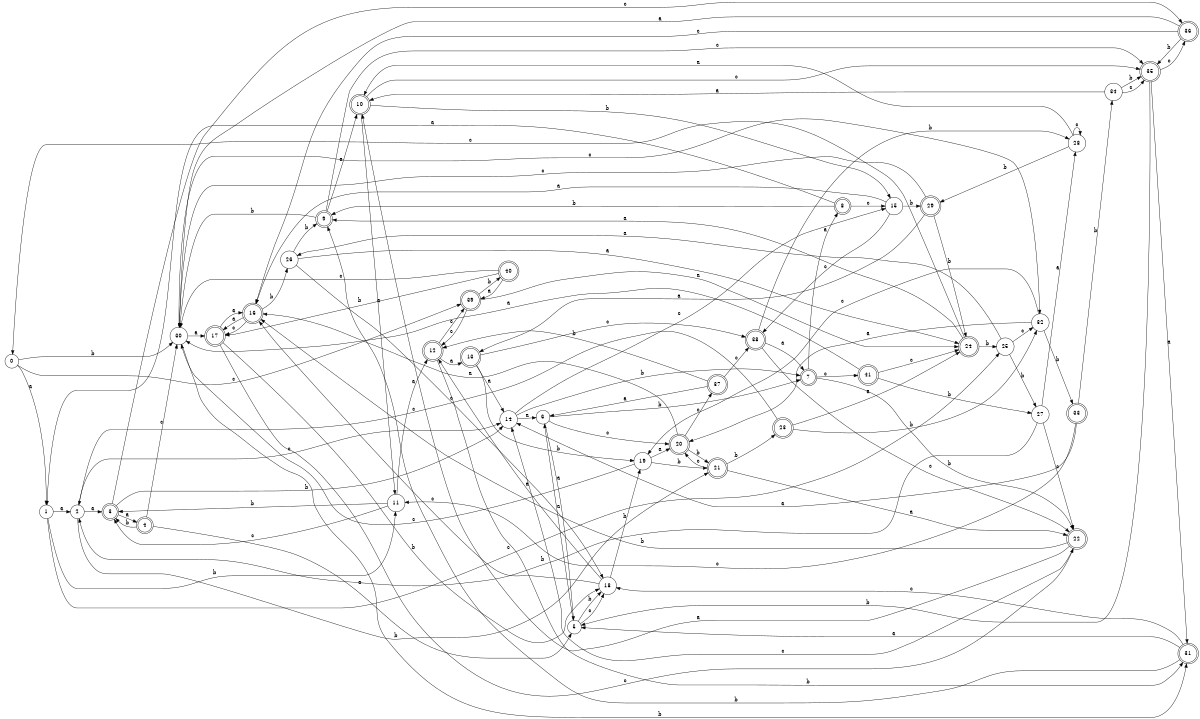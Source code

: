 digraph n34_7 {
__start0 [label="" shape="none"];

rankdir=LR;
size="8,5";

s0 [style="filled", color="black", fillcolor="white" shape="circle", label="0"];
s1 [style="filled", color="black", fillcolor="white" shape="circle", label="1"];
s2 [style="filled", color="black", fillcolor="white" shape="circle", label="2"];
s3 [style="rounded,filled", color="black", fillcolor="white" shape="doublecircle", label="3"];
s4 [style="rounded,filled", color="black", fillcolor="white" shape="doublecircle", label="4"];
s5 [style="filled", color="black", fillcolor="white" shape="circle", label="5"];
s6 [style="filled", color="black", fillcolor="white" shape="circle", label="6"];
s7 [style="rounded,filled", color="black", fillcolor="white" shape="doublecircle", label="7"];
s8 [style="rounded,filled", color="black", fillcolor="white" shape="doublecircle", label="8"];
s9 [style="rounded,filled", color="black", fillcolor="white" shape="doublecircle", label="9"];
s10 [style="rounded,filled", color="black", fillcolor="white" shape="doublecircle", label="10"];
s11 [style="filled", color="black", fillcolor="white" shape="circle", label="11"];
s12 [style="rounded,filled", color="black", fillcolor="white" shape="doublecircle", label="12"];
s13 [style="rounded,filled", color="black", fillcolor="white" shape="doublecircle", label="13"];
s14 [style="filled", color="black", fillcolor="white" shape="circle", label="14"];
s15 [style="filled", color="black", fillcolor="white" shape="circle", label="15"];
s16 [style="rounded,filled", color="black", fillcolor="white" shape="doublecircle", label="16"];
s17 [style="rounded,filled", color="black", fillcolor="white" shape="doublecircle", label="17"];
s18 [style="filled", color="black", fillcolor="white" shape="circle", label="18"];
s19 [style="filled", color="black", fillcolor="white" shape="circle", label="19"];
s20 [style="rounded,filled", color="black", fillcolor="white" shape="doublecircle", label="20"];
s21 [style="rounded,filled", color="black", fillcolor="white" shape="doublecircle", label="21"];
s22 [style="rounded,filled", color="black", fillcolor="white" shape="doublecircle", label="22"];
s23 [style="rounded,filled", color="black", fillcolor="white" shape="doublecircle", label="23"];
s24 [style="rounded,filled", color="black", fillcolor="white" shape="doublecircle", label="24"];
s25 [style="filled", color="black", fillcolor="white" shape="circle", label="25"];
s26 [style="filled", color="black", fillcolor="white" shape="circle", label="26"];
s27 [style="filled", color="black", fillcolor="white" shape="circle", label="27"];
s28 [style="filled", color="black", fillcolor="white" shape="circle", label="28"];
s29 [style="rounded,filled", color="black", fillcolor="white" shape="doublecircle", label="29"];
s30 [style="filled", color="black", fillcolor="white" shape="circle", label="30"];
s31 [style="rounded,filled", color="black", fillcolor="white" shape="doublecircle", label="31"];
s32 [style="filled", color="black", fillcolor="white" shape="circle", label="32"];
s33 [style="rounded,filled", color="black", fillcolor="white" shape="doublecircle", label="33"];
s34 [style="filled", color="black", fillcolor="white" shape="circle", label="34"];
s35 [style="rounded,filled", color="black", fillcolor="white" shape="doublecircle", label="35"];
s36 [style="rounded,filled", color="black", fillcolor="white" shape="doublecircle", label="36"];
s37 [style="rounded,filled", color="black", fillcolor="white" shape="doublecircle", label="37"];
s38 [style="rounded,filled", color="black", fillcolor="white" shape="doublecircle", label="38"];
s39 [style="rounded,filled", color="black", fillcolor="white" shape="doublecircle", label="39"];
s40 [style="rounded,filled", color="black", fillcolor="white" shape="doublecircle", label="40"];
s41 [style="rounded,filled", color="black", fillcolor="white" shape="doublecircle", label="41"];
s0 -> s1 [label="a"];
s0 -> s30 [label="b"];
s0 -> s39 [label="c"];
s1 -> s2 [label="a"];
s1 -> s11 [label="b"];
s1 -> s25 [label="c"];
s2 -> s3 [label="a"];
s2 -> s21 [label="b"];
s2 -> s14 [label="c"];
s3 -> s4 [label="a"];
s3 -> s14 [label="b"];
s3 -> s36 [label="c"];
s4 -> s5 [label="a"];
s4 -> s3 [label="b"];
s4 -> s30 [label="c"];
s5 -> s6 [label="a"];
s5 -> s18 [label="b"];
s5 -> s18 [label="c"];
s6 -> s5 [label="a"];
s6 -> s7 [label="b"];
s6 -> s20 [label="c"];
s7 -> s8 [label="a"];
s7 -> s22 [label="b"];
s7 -> s41 [label="c"];
s8 -> s1 [label="a"];
s8 -> s9 [label="b"];
s8 -> s15 [label="c"];
s9 -> s10 [label="a"];
s9 -> s30 [label="b"];
s9 -> s35 [label="c"];
s10 -> s11 [label="a"];
s10 -> s15 [label="b"];
s10 -> s35 [label="c"];
s11 -> s12 [label="a"];
s11 -> s3 [label="b"];
s11 -> s3 [label="c"];
s12 -> s13 [label="a"];
s12 -> s31 [label="b"];
s12 -> s39 [label="c"];
s13 -> s14 [label="a"];
s13 -> s19 [label="b"];
s13 -> s38 [label="c"];
s14 -> s6 [label="a"];
s14 -> s7 [label="b"];
s14 -> s15 [label="c"];
s15 -> s16 [label="a"];
s15 -> s29 [label="b"];
s15 -> s38 [label="c"];
s16 -> s17 [label="a"];
s16 -> s26 [label="b"];
s16 -> s17 [label="c"];
s17 -> s16 [label="a"];
s17 -> s18 [label="b"];
s17 -> s22 [label="c"];
s18 -> s12 [label="a"];
s18 -> s19 [label="b"];
s18 -> s16 [label="c"];
s19 -> s20 [label="a"];
s19 -> s21 [label="b"];
s19 -> s30 [label="c"];
s20 -> s16 [label="a"];
s20 -> s21 [label="b"];
s20 -> s37 [label="c"];
s21 -> s22 [label="a"];
s21 -> s23 [label="b"];
s21 -> s20 [label="c"];
s22 -> s10 [label="a"];
s22 -> s16 [label="b"];
s22 -> s14 [label="c"];
s23 -> s24 [label="a"];
s23 -> s32 [label="b"];
s23 -> s2 [label="c"];
s24 -> s9 [label="a"];
s24 -> s25 [label="b"];
s24 -> s0 [label="c"];
s25 -> s26 [label="a"];
s25 -> s27 [label="b"];
s25 -> s32 [label="c"];
s26 -> s24 [label="a"];
s26 -> s9 [label="b"];
s26 -> s18 [label="c"];
s27 -> s28 [label="a"];
s27 -> s2 [label="b"];
s27 -> s22 [label="c"];
s28 -> s10 [label="a"];
s28 -> s29 [label="b"];
s28 -> s28 [label="c"];
s29 -> s13 [label="a"];
s29 -> s24 [label="b"];
s29 -> s30 [label="c"];
s30 -> s17 [label="a"];
s30 -> s31 [label="b"];
s30 -> s32 [label="c"];
s31 -> s5 [label="a"];
s31 -> s9 [label="b"];
s31 -> s18 [label="c"];
s32 -> s20 [label="a"];
s32 -> s33 [label="b"];
s32 -> s19 [label="c"];
s33 -> s14 [label="a"];
s33 -> s34 [label="b"];
s33 -> s11 [label="c"];
s34 -> s10 [label="a"];
s34 -> s35 [label="b"];
s34 -> s35 [label="c"];
s35 -> s31 [label="a"];
s35 -> s5 [label="b"];
s35 -> s36 [label="c"];
s36 -> s30 [label="a"];
s36 -> s35 [label="b"];
s36 -> s16 [label="c"];
s37 -> s6 [label="a"];
s37 -> s12 [label="b"];
s37 -> s38 [label="c"];
s38 -> s7 [label="a"];
s38 -> s28 [label="b"];
s38 -> s22 [label="c"];
s39 -> s24 [label="a"];
s39 -> s40 [label="b"];
s39 -> s12 [label="c"];
s40 -> s39 [label="a"];
s40 -> s17 [label="b"];
s40 -> s30 [label="c"];
s41 -> s30 [label="a"];
s41 -> s27 [label="b"];
s41 -> s24 [label="c"];

}